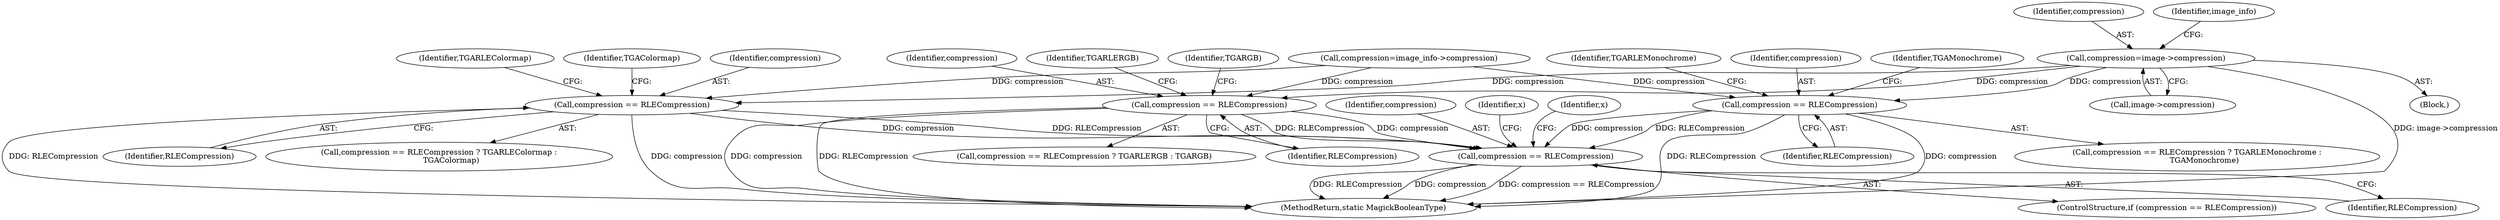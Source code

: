 digraph "0_ImageMagick_65f75a32a93ae4044c528a987a68366ecd4b46b9@pointer" {
"1000206" [label="(Call,compression=image->compression)"];
"1000348" [label="(Call,compression == RLECompression)"];
"1000861" [label="(Call,compression == RLECompression)"];
"1000372" [label="(Call,compression == RLECompression)"];
"1000431" [label="(Call,compression == RLECompression)"];
"1000373" [label="(Identifier,compression)"];
"1000863" [label="(Identifier,RLECompression)"];
"1000348" [label="(Call,compression == RLECompression)"];
"1000860" [label="(ControlStructure,if (compression == RLECompression))"];
"1000375" [label="(Identifier,TGARLERGB)"];
"1000374" [label="(Identifier,RLECompression)"];
"1000206" [label="(Call,compression=image->compression)"];
"1000351" [label="(Identifier,TGARLEMonochrome)"];
"1000347" [label="(Call,compression == RLECompression ? TGARLEMonochrome :\n      TGAMonochrome)"];
"1001172" [label="(MethodReturn,static MagickBooleanType)"];
"1000349" [label="(Identifier,compression)"];
"1000112" [label="(Block,)"];
"1000861" [label="(Call,compression == RLECompression)"];
"1000371" [label="(Call,compression == RLECompression ? TGARLERGB : TGARGB)"];
"1000376" [label="(Identifier,TGARGB)"];
"1000431" [label="(Call,compression == RLECompression)"];
"1000207" [label="(Identifier,compression)"];
"1000433" [label="(Identifier,RLECompression)"];
"1000862" [label="(Identifier,compression)"];
"1000372" [label="(Call,compression == RLECompression)"];
"1000214" [label="(Identifier,image_info)"];
"1000217" [label="(Call,compression=image_info->compression)"];
"1000430" [label="(Call,compression == RLECompression ? TGARLEColormap :\n          TGAColormap)"];
"1000352" [label="(Identifier,TGAMonochrome)"];
"1000432" [label="(Identifier,compression)"];
"1000866" [label="(Identifier,x)"];
"1000208" [label="(Call,image->compression)"];
"1000434" [label="(Identifier,TGARLEColormap)"];
"1000435" [label="(Identifier,TGAColormap)"];
"1001118" [label="(Identifier,x)"];
"1000350" [label="(Identifier,RLECompression)"];
"1000206" -> "1000112"  [label="AST: "];
"1000206" -> "1000208"  [label="CFG: "];
"1000207" -> "1000206"  [label="AST: "];
"1000208" -> "1000206"  [label="AST: "];
"1000214" -> "1000206"  [label="CFG: "];
"1000206" -> "1001172"  [label="DDG: image->compression"];
"1000206" -> "1000348"  [label="DDG: compression"];
"1000206" -> "1000372"  [label="DDG: compression"];
"1000206" -> "1000431"  [label="DDG: compression"];
"1000348" -> "1000347"  [label="AST: "];
"1000348" -> "1000350"  [label="CFG: "];
"1000349" -> "1000348"  [label="AST: "];
"1000350" -> "1000348"  [label="AST: "];
"1000351" -> "1000348"  [label="CFG: "];
"1000352" -> "1000348"  [label="CFG: "];
"1000348" -> "1001172"  [label="DDG: compression"];
"1000348" -> "1001172"  [label="DDG: RLECompression"];
"1000217" -> "1000348"  [label="DDG: compression"];
"1000348" -> "1000861"  [label="DDG: compression"];
"1000348" -> "1000861"  [label="DDG: RLECompression"];
"1000861" -> "1000860"  [label="AST: "];
"1000861" -> "1000863"  [label="CFG: "];
"1000862" -> "1000861"  [label="AST: "];
"1000863" -> "1000861"  [label="AST: "];
"1000866" -> "1000861"  [label="CFG: "];
"1001118" -> "1000861"  [label="CFG: "];
"1000861" -> "1001172"  [label="DDG: RLECompression"];
"1000861" -> "1001172"  [label="DDG: compression"];
"1000861" -> "1001172"  [label="DDG: compression == RLECompression"];
"1000372" -> "1000861"  [label="DDG: compression"];
"1000372" -> "1000861"  [label="DDG: RLECompression"];
"1000431" -> "1000861"  [label="DDG: compression"];
"1000431" -> "1000861"  [label="DDG: RLECompression"];
"1000372" -> "1000371"  [label="AST: "];
"1000372" -> "1000374"  [label="CFG: "];
"1000373" -> "1000372"  [label="AST: "];
"1000374" -> "1000372"  [label="AST: "];
"1000375" -> "1000372"  [label="CFG: "];
"1000376" -> "1000372"  [label="CFG: "];
"1000372" -> "1001172"  [label="DDG: compression"];
"1000372" -> "1001172"  [label="DDG: RLECompression"];
"1000217" -> "1000372"  [label="DDG: compression"];
"1000431" -> "1000430"  [label="AST: "];
"1000431" -> "1000433"  [label="CFG: "];
"1000432" -> "1000431"  [label="AST: "];
"1000433" -> "1000431"  [label="AST: "];
"1000434" -> "1000431"  [label="CFG: "];
"1000435" -> "1000431"  [label="CFG: "];
"1000431" -> "1001172"  [label="DDG: compression"];
"1000431" -> "1001172"  [label="DDG: RLECompression"];
"1000217" -> "1000431"  [label="DDG: compression"];
}
